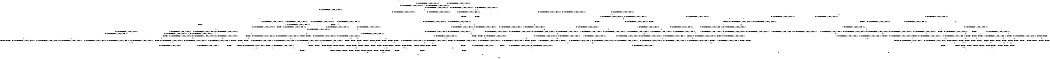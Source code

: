 digraph BCG {
size = "7, 10.5";
center = TRUE;
node [shape = circle];
0 [peripheries = 2];
0 -> 1 [label = "EX !0 !ATOMIC_EXCH_BRANCH (1, +0, TRUE, +0, 1, TRUE) !:0:1:2:"];
0 -> 2 [label = "EX !1 !ATOMIC_EXCH_BRANCH (1, +0, FALSE, +0, 3, TRUE) !:0:1:2:"];
0 -> 3 [label = "EX !2 !ATOMIC_EXCH_BRANCH (1, +1, TRUE, +0, 2, TRUE) !:0:1:2:"];
0 -> 4 [label = "EX !0 !ATOMIC_EXCH_BRANCH (1, +0, TRUE, +0, 1, TRUE) !:0:1:2:"];
1 -> 5 [label = "EX !2 !ATOMIC_EXCH_BRANCH (1, +1, TRUE, +0, 2, TRUE) !:0:1:2:"];
2 -> 6 [label = "EX !0 !ATOMIC_EXCH_BRANCH (1, +0, TRUE, +0, 1, TRUE) !:0:1:2:"];
2 -> 7 [label = "TERMINATE !1"];
2 -> 8 [label = "EX !2 !ATOMIC_EXCH_BRANCH (1, +1, TRUE, +0, 2, TRUE) !:0:1:2:"];
2 -> 9 [label = "EX !0 !ATOMIC_EXCH_BRANCH (1, +0, TRUE, +0, 1, TRUE) !:0:1:2:"];
3 -> 10 [label = "EX !0 !ATOMIC_EXCH_BRANCH (1, +0, TRUE, +0, 1, FALSE) !:0:1:2:"];
3 -> 11 [label = "TERMINATE !2"];
3 -> 12 [label = "EX !1 !ATOMIC_EXCH_BRANCH (1, +0, FALSE, +0, 3, FALSE) !:0:1:2:"];
3 -> 13 [label = "EX !0 !ATOMIC_EXCH_BRANCH (1, +0, TRUE, +0, 1, FALSE) !:0:1:2:"];
4 -> 5 [label = "EX !2 !ATOMIC_EXCH_BRANCH (1, +1, TRUE, +0, 2, TRUE) !:0:1:2:"];
4 -> 14 [label = "EX !1 !ATOMIC_EXCH_BRANCH (1, +0, FALSE, +0, 3, TRUE) !:0:1:2:"];
4 -> 15 [label = "EX !2 !ATOMIC_EXCH_BRANCH (1, +1, TRUE, +0, 2, TRUE) !:0:1:2:"];
4 -> 4 [label = "EX !0 !ATOMIC_EXCH_BRANCH (1, +0, TRUE, +0, 1, TRUE) !:0:1:2:"];
5 -> 10 [label = "EX !0 !ATOMIC_EXCH_BRANCH (1, +0, TRUE, +0, 1, FALSE) !:0:1:2:"];
6 -> 16 [label = "EX !2 !ATOMIC_EXCH_BRANCH (1, +1, TRUE, +0, 2, TRUE) !:0:1:2:"];
7 -> 17 [label = "EX !0 !ATOMIC_EXCH_BRANCH (1, +0, TRUE, +0, 1, TRUE) !:0:2:"];
7 -> 18 [label = "EX !2 !ATOMIC_EXCH_BRANCH (1, +1, TRUE, +0, 2, TRUE) !:0:2:"];
7 -> 19 [label = "EX !0 !ATOMIC_EXCH_BRANCH (1, +0, TRUE, +0, 1, TRUE) !:0:2:"];
8 -> 20 [label = "EX !0 !ATOMIC_EXCH_BRANCH (1, +0, TRUE, +0, 1, FALSE) !:0:1:2:"];
8 -> 21 [label = "TERMINATE !1"];
8 -> 22 [label = "TERMINATE !2"];
8 -> 23 [label = "EX !0 !ATOMIC_EXCH_BRANCH (1, +0, TRUE, +0, 1, FALSE) !:0:1:2:"];
9 -> 16 [label = "EX !2 !ATOMIC_EXCH_BRANCH (1, +1, TRUE, +0, 2, TRUE) !:0:1:2:"];
9 -> 24 [label = "TERMINATE !1"];
9 -> 25 [label = "EX !2 !ATOMIC_EXCH_BRANCH (1, +1, TRUE, +0, 2, TRUE) !:0:1:2:"];
9 -> 9 [label = "EX !0 !ATOMIC_EXCH_BRANCH (1, +0, TRUE, +0, 1, TRUE) !:0:1:2:"];
10 -> 26 [label = "EX !1 !ATOMIC_EXCH_BRANCH (1, +0, FALSE, +0, 3, TRUE) !:0:1:2:"];
11 -> 27 [label = "EX !0 !ATOMIC_EXCH_BRANCH (1, +0, TRUE, +0, 1, FALSE) !:0:1:"];
11 -> 28 [label = "EX !1 !ATOMIC_EXCH_BRANCH (1, +0, FALSE, +0, 3, FALSE) !:0:1:"];
11 -> 29 [label = "EX !0 !ATOMIC_EXCH_BRANCH (1, +0, TRUE, +0, 1, FALSE) !:0:1:"];
12 -> 30 [label = "EX !1 !ATOMIC_EXCH_BRANCH (1, +1, TRUE, +1, 1, TRUE) !:0:1:2:"];
12 -> 31 [label = "TERMINATE !2"];
12 -> 32 [label = "EX !0 !ATOMIC_EXCH_BRANCH (1, +0, TRUE, +0, 1, FALSE) !:0:1:2:"];
12 -> 33 [label = "EX !1 !ATOMIC_EXCH_BRANCH (1, +1, TRUE, +1, 1, TRUE) !:0:1:2:"];
13 -> 26 [label = "EX !1 !ATOMIC_EXCH_BRANCH (1, +0, FALSE, +0, 3, TRUE) !:0:1:2:"];
13 -> 34 [label = "TERMINATE !2"];
13 -> 35 [label = "TERMINATE !0"];
13 -> 36 [label = "EX !1 !ATOMIC_EXCH_BRANCH (1, +0, FALSE, +0, 3, TRUE) !:0:1:2:"];
14 -> 6 [label = "EX !0 !ATOMIC_EXCH_BRANCH (1, +0, TRUE, +0, 1, TRUE) !:0:1:2:"];
14 -> 24 [label = "TERMINATE !1"];
14 -> 25 [label = "EX !2 !ATOMIC_EXCH_BRANCH (1, +1, TRUE, +0, 2, TRUE) !:0:1:2:"];
14 -> 9 [label = "EX !0 !ATOMIC_EXCH_BRANCH (1, +0, TRUE, +0, 1, TRUE) !:0:1:2:"];
15 -> 10 [label = "EX !0 !ATOMIC_EXCH_BRANCH (1, +0, TRUE, +0, 1, FALSE) !:0:1:2:"];
15 -> 37 [label = "TERMINATE !2"];
15 -> 38 [label = "EX !1 !ATOMIC_EXCH_BRANCH (1, +0, FALSE, +0, 3, FALSE) !:0:1:2:"];
15 -> 13 [label = "EX !0 !ATOMIC_EXCH_BRANCH (1, +0, TRUE, +0, 1, FALSE) !:0:1:2:"];
16 -> 20 [label = "EX !0 !ATOMIC_EXCH_BRANCH (1, +0, TRUE, +0, 1, FALSE) !:0:1:2:"];
17 -> 39 [label = "EX !2 !ATOMIC_EXCH_BRANCH (1, +1, TRUE, +0, 2, TRUE) !:0:2:"];
18 -> 40 [label = "EX !0 !ATOMIC_EXCH_BRANCH (1, +0, TRUE, +0, 1, FALSE) !:0:2:"];
18 -> 41 [label = "TERMINATE !2"];
18 -> 42 [label = "EX !0 !ATOMIC_EXCH_BRANCH (1, +0, TRUE, +0, 1, FALSE) !:0:2:"];
19 -> 39 [label = "EX !2 !ATOMIC_EXCH_BRANCH (1, +1, TRUE, +0, 2, TRUE) !:0:2:"];
19 -> 43 [label = "EX !2 !ATOMIC_EXCH_BRANCH (1, +1, TRUE, +0, 2, TRUE) !:0:2:"];
19 -> 19 [label = "EX !0 !ATOMIC_EXCH_BRANCH (1, +0, TRUE, +0, 1, TRUE) !:0:2:"];
20 -> 44 [label = "TERMINATE !0"];
21 -> 40 [label = "EX !0 !ATOMIC_EXCH_BRANCH (1, +0, TRUE, +0, 1, FALSE) !:0:2:"];
21 -> 41 [label = "TERMINATE !2"];
21 -> 42 [label = "EX !0 !ATOMIC_EXCH_BRANCH (1, +0, TRUE, +0, 1, FALSE) !:0:2:"];
22 -> 45 [label = "EX !0 !ATOMIC_EXCH_BRANCH (1, +0, TRUE, +0, 1, FALSE) !:0:1:"];
22 -> 41 [label = "TERMINATE !1"];
22 -> 46 [label = "EX !0 !ATOMIC_EXCH_BRANCH (1, +0, TRUE, +0, 1, FALSE) !:0:1:"];
23 -> 44 [label = "TERMINATE !0"];
23 -> 47 [label = "TERMINATE !1"];
23 -> 48 [label = "TERMINATE !2"];
23 -> 49 [label = "TERMINATE !0"];
24 -> 17 [label = "EX !0 !ATOMIC_EXCH_BRANCH (1, +0, TRUE, +0, 1, TRUE) !:0:2:"];
24 -> 43 [label = "EX !2 !ATOMIC_EXCH_BRANCH (1, +1, TRUE, +0, 2, TRUE) !:0:2:"];
24 -> 19 [label = "EX !0 !ATOMIC_EXCH_BRANCH (1, +0, TRUE, +0, 1, TRUE) !:0:2:"];
25 -> 20 [label = "EX !0 !ATOMIC_EXCH_BRANCH (1, +0, TRUE, +0, 1, FALSE) !:0:1:2:"];
25 -> 50 [label = "TERMINATE !1"];
25 -> 51 [label = "TERMINATE !2"];
25 -> 23 [label = "EX !0 !ATOMIC_EXCH_BRANCH (1, +0, TRUE, +0, 1, FALSE) !:0:1:2:"];
26 -> 44 [label = "TERMINATE !0"];
27 -> 52 [label = "EX !1 !ATOMIC_EXCH_BRANCH (1, +0, FALSE, +0, 3, TRUE) !:0:1:"];
28 -> 53 [label = "EX !1 !ATOMIC_EXCH_BRANCH (1, +1, TRUE, +1, 1, TRUE) !:0:1:"];
28 -> 54 [label = "EX !0 !ATOMIC_EXCH_BRANCH (1, +0, TRUE, +0, 1, FALSE) !:0:1:"];
28 -> 55 [label = "EX !1 !ATOMIC_EXCH_BRANCH (1, +1, TRUE, +1, 1, TRUE) !:0:1:"];
29 -> 52 [label = "EX !1 !ATOMIC_EXCH_BRANCH (1, +0, FALSE, +0, 3, TRUE) !:0:1:"];
29 -> 56 [label = "TERMINATE !0"];
29 -> 57 [label = "EX !1 !ATOMIC_EXCH_BRANCH (1, +0, FALSE, +0, 3, TRUE) !:0:1:"];
30 -> 58 [label = "EX !0 !ATOMIC_EXCH_BRANCH (1, +0, TRUE, +0, 1, FALSE) !:0:1:2:"];
31 -> 53 [label = "EX !1 !ATOMIC_EXCH_BRANCH (1, +1, TRUE, +1, 1, TRUE) !:0:1:"];
31 -> 54 [label = "EX !0 !ATOMIC_EXCH_BRANCH (1, +0, TRUE, +0, 1, FALSE) !:0:1:"];
31 -> 55 [label = "EX !1 !ATOMIC_EXCH_BRANCH (1, +1, TRUE, +1, 1, TRUE) !:0:1:"];
32 -> 59 [label = "EX !1 !ATOMIC_EXCH_BRANCH (1, +1, TRUE, +1, 1, FALSE) !:0:1:2:"];
32 -> 60 [label = "TERMINATE !2"];
32 -> 61 [label = "TERMINATE !0"];
32 -> 62 [label = "EX !1 !ATOMIC_EXCH_BRANCH (1, +1, TRUE, +1, 1, FALSE) !:0:1:2:"];
33 -> 58 [label = "EX !0 !ATOMIC_EXCH_BRANCH (1, +0, TRUE, +0, 1, FALSE) !:0:1:2:"];
33 -> 63 [label = "TERMINATE !2"];
33 -> 64 [label = "EX !0 !ATOMIC_EXCH_BRANCH (1, +0, TRUE, +0, 1, FALSE) !:0:1:2:"];
33 -> 12 [label = "EX !1 !ATOMIC_EXCH_BRANCH (1, +0, FALSE, +0, 3, FALSE) !:0:1:2:"];
34 -> 52 [label = "EX !1 !ATOMIC_EXCH_BRANCH (1, +0, FALSE, +0, 3, TRUE) !:0:1:"];
34 -> 56 [label = "TERMINATE !0"];
34 -> 57 [label = "EX !1 !ATOMIC_EXCH_BRANCH (1, +0, FALSE, +0, 3, TRUE) !:0:1:"];
35 -> 65 [label = "EX !1 !ATOMIC_EXCH_BRANCH (1, +0, FALSE, +0, 3, TRUE) !:1:2:"];
35 -> 56 [label = "TERMINATE !2"];
35 -> 66 [label = "EX !1 !ATOMIC_EXCH_BRANCH (1, +0, FALSE, +0, 3, TRUE) !:1:2:"];
36 -> 44 [label = "TERMINATE !0"];
36 -> 47 [label = "TERMINATE !1"];
36 -> 48 [label = "TERMINATE !2"];
36 -> 49 [label = "TERMINATE !0"];
37 -> 27 [label = "EX !0 !ATOMIC_EXCH_BRANCH (1, +0, TRUE, +0, 1, FALSE) !:0:1:"];
37 -> 67 [label = "EX !1 !ATOMIC_EXCH_BRANCH (1, +0, FALSE, +0, 3, FALSE) !:0:1:"];
37 -> 29 [label = "EX !0 !ATOMIC_EXCH_BRANCH (1, +0, TRUE, +0, 1, FALSE) !:0:1:"];
38 -> 68 [label = "EX !0 !ATOMIC_EXCH_BRANCH (1, +0, TRUE, +0, 1, FALSE) !:0:1:2:"];
38 -> 69 [label = "TERMINATE !2"];
38 -> 70 [label = "EX !1 !ATOMIC_EXCH_BRANCH (1, +1, TRUE, +1, 1, TRUE) !:0:1:2:"];
38 -> 32 [label = "EX !0 !ATOMIC_EXCH_BRANCH (1, +0, TRUE, +0, 1, FALSE) !:0:1:2:"];
39 -> 40 [label = "EX !0 !ATOMIC_EXCH_BRANCH (1, +0, TRUE, +0, 1, FALSE) !:0:2:"];
40 -> 71 [label = "TERMINATE !0"];
41 -> 72 [label = "EX !0 !ATOMIC_EXCH_BRANCH (1, +0, TRUE, +0, 1, FALSE) !:0:"];
41 -> 73 [label = "EX !0 !ATOMIC_EXCH_BRANCH (1, +0, TRUE, +0, 1, FALSE) !:0:"];
42 -> 71 [label = "TERMINATE !0"];
42 -> 74 [label = "TERMINATE !2"];
42 -> 75 [label = "TERMINATE !0"];
43 -> 40 [label = "EX !0 !ATOMIC_EXCH_BRANCH (1, +0, TRUE, +0, 1, FALSE) !:0:2:"];
43 -> 76 [label = "TERMINATE !2"];
43 -> 42 [label = "EX !0 !ATOMIC_EXCH_BRANCH (1, +0, TRUE, +0, 1, FALSE) !:0:2:"];
44 -> 77 [label = "TERMINATE !2"];
45 -> 77 [label = "TERMINATE !0"];
46 -> 77 [label = "TERMINATE !0"];
46 -> 74 [label = "TERMINATE !1"];
46 -> 78 [label = "TERMINATE !0"];
47 -> 71 [label = "TERMINATE !0"];
47 -> 74 [label = "TERMINATE !2"];
47 -> 75 [label = "TERMINATE !0"];
48 -> 77 [label = "TERMINATE !0"];
48 -> 74 [label = "TERMINATE !1"];
48 -> 78 [label = "TERMINATE !0"];
49 -> 77 [label = "TERMINATE !2"];
49 -> 75 [label = "TERMINATE !1"];
49 -> 78 [label = "TERMINATE !2"];
50 -> 40 [label = "EX !0 !ATOMIC_EXCH_BRANCH (1, +0, TRUE, +0, 1, FALSE) !:0:2:"];
50 -> 76 [label = "TERMINATE !2"];
50 -> 42 [label = "EX !0 !ATOMIC_EXCH_BRANCH (1, +0, TRUE, +0, 1, FALSE) !:0:2:"];
51 -> 45 [label = "EX !0 !ATOMIC_EXCH_BRANCH (1, +0, TRUE, +0, 1, FALSE) !:0:1:"];
51 -> 76 [label = "TERMINATE !1"];
51 -> 46 [label = "EX !0 !ATOMIC_EXCH_BRANCH (1, +0, TRUE, +0, 1, FALSE) !:0:1:"];
52 -> 77 [label = "TERMINATE !0"];
53 -> 79 [label = "EX !0 !ATOMIC_EXCH_BRANCH (1, +0, TRUE, +0, 1, FALSE) !:0:1:"];
54 -> 80 [label = "EX !1 !ATOMIC_EXCH_BRANCH (1, +1, TRUE, +1, 1, FALSE) !:0:1:"];
54 -> 81 [label = "TERMINATE !0"];
54 -> 82 [label = "EX !1 !ATOMIC_EXCH_BRANCH (1, +1, TRUE, +1, 1, FALSE) !:0:1:"];
55 -> 79 [label = "EX !0 !ATOMIC_EXCH_BRANCH (1, +0, TRUE, +0, 1, FALSE) !:0:1:"];
55 -> 83 [label = "EX !0 !ATOMIC_EXCH_BRANCH (1, +0, TRUE, +0, 1, FALSE) !:0:1:"];
55 -> 28 [label = "EX !1 !ATOMIC_EXCH_BRANCH (1, +0, FALSE, +0, 3, FALSE) !:0:1:"];
56 -> 84 [label = "EX !1 !ATOMIC_EXCH_BRANCH (1, +0, FALSE, +0, 3, TRUE) !:1:"];
56 -> 85 [label = "EX !1 !ATOMIC_EXCH_BRANCH (1, +0, FALSE, +0, 3, TRUE) !:1:"];
57 -> 77 [label = "TERMINATE !0"];
57 -> 74 [label = "TERMINATE !1"];
57 -> 78 [label = "TERMINATE !0"];
58 -> 26 [label = "EX !1 !ATOMIC_EXCH_BRANCH (1, +0, FALSE, +0, 3, TRUE) !:0:1:2:"];
59 -> 86 [label = "TERMINATE !0"];
60 -> 80 [label = "EX !1 !ATOMIC_EXCH_BRANCH (1, +1, TRUE, +1, 1, FALSE) !:0:1:"];
60 -> 81 [label = "TERMINATE !0"];
60 -> 82 [label = "EX !1 !ATOMIC_EXCH_BRANCH (1, +1, TRUE, +1, 1, FALSE) !:0:1:"];
61 -> 87 [label = "EX !1 !ATOMIC_EXCH_BRANCH (1, +1, TRUE, +1, 1, FALSE) !:1:2:"];
61 -> 81 [label = "TERMINATE !2"];
61 -> 88 [label = "EX !1 !ATOMIC_EXCH_BRANCH (1, +1, TRUE, +1, 1, FALSE) !:1:2:"];
62 -> 86 [label = "TERMINATE !0"];
62 -> 89 [label = "TERMINATE !1"];
62 -> 90 [label = "TERMINATE !2"];
62 -> 91 [label = "TERMINATE !0"];
63 -> 92 [label = "EX !1 !ATOMIC_EXCH_BRANCH (1, +0, FALSE, +0, 3, FALSE) !:0:1:"];
63 -> 83 [label = "EX !0 !ATOMIC_EXCH_BRANCH (1, +0, TRUE, +0, 1, FALSE) !:0:1:"];
63 -> 28 [label = "EX !1 !ATOMIC_EXCH_BRANCH (1, +0, FALSE, +0, 3, FALSE) !:0:1:"];
64 -> 26 [label = "EX !1 !ATOMIC_EXCH_BRANCH (1, +0, FALSE, +0, 3, TRUE) !:0:1:2:"];
64 -> 93 [label = "TERMINATE !2"];
64 -> 94 [label = "TERMINATE !0"];
64 -> 36 [label = "EX !1 !ATOMIC_EXCH_BRANCH (1, +0, FALSE, +0, 3, TRUE) !:0:1:2:"];
65 -> 77 [label = "TERMINATE !2"];
66 -> 77 [label = "TERMINATE !2"];
66 -> 75 [label = "TERMINATE !1"];
66 -> 78 [label = "TERMINATE !2"];
67 -> 95 [label = "EX !0 !ATOMIC_EXCH_BRANCH (1, +0, TRUE, +0, 1, FALSE) !:0:1:"];
67 -> 96 [label = "EX !1 !ATOMIC_EXCH_BRANCH (1, +1, TRUE, +1, 1, TRUE) !:0:1:"];
67 -> 54 [label = "EX !0 !ATOMIC_EXCH_BRANCH (1, +0, TRUE, +0, 1, FALSE) !:0:1:"];
68 -> 59 [label = "EX !1 !ATOMIC_EXCH_BRANCH (1, +1, TRUE, +1, 1, FALSE) !:0:1:2:"];
69 -> 95 [label = "EX !0 !ATOMIC_EXCH_BRANCH (1, +0, TRUE, +0, 1, FALSE) !:0:1:"];
69 -> 96 [label = "EX !1 !ATOMIC_EXCH_BRANCH (1, +1, TRUE, +1, 1, TRUE) !:0:1:"];
69 -> 54 [label = "EX !0 !ATOMIC_EXCH_BRANCH (1, +0, TRUE, +0, 1, FALSE) !:0:1:"];
70 -> 58 [label = "EX !0 !ATOMIC_EXCH_BRANCH (1, +0, TRUE, +0, 1, FALSE) !:0:1:2:"];
70 -> 97 [label = "TERMINATE !2"];
70 -> 38 [label = "EX !1 !ATOMIC_EXCH_BRANCH (1, +0, FALSE, +0, 3, FALSE) !:0:1:2:"];
70 -> 64 [label = "EX !0 !ATOMIC_EXCH_BRANCH (1, +0, TRUE, +0, 1, FALSE) !:0:1:2:"];
71 -> 98 [label = "TERMINATE !2"];
72 -> 98 [label = "TERMINATE !0"];
73 -> 98 [label = "TERMINATE !0"];
73 -> 99 [label = "TERMINATE !0"];
74 -> 98 [label = "TERMINATE !0"];
74 -> 99 [label = "TERMINATE !0"];
75 -> 98 [label = "TERMINATE !2"];
75 -> 99 [label = "TERMINATE !2"];
76 -> 72 [label = "EX !0 !ATOMIC_EXCH_BRANCH (1, +0, TRUE, +0, 1, FALSE) !:0:"];
76 -> 73 [label = "EX !0 !ATOMIC_EXCH_BRANCH (1, +0, TRUE, +0, 1, FALSE) !:0:"];
77 -> 98 [label = "TERMINATE !1"];
78 -> 98 [label = "TERMINATE !1"];
78 -> 99 [label = "TERMINATE !1"];
79 -> 52 [label = "EX !1 !ATOMIC_EXCH_BRANCH (1, +0, FALSE, +0, 3, TRUE) !:0:1:"];
80 -> 100 [label = "TERMINATE !0"];
81 -> 101 [label = "EX !1 !ATOMIC_EXCH_BRANCH (1, +1, TRUE, +1, 1, FALSE) !:1:"];
81 -> 102 [label = "EX !1 !ATOMIC_EXCH_BRANCH (1, +1, TRUE, +1, 1, FALSE) !:1:"];
82 -> 100 [label = "TERMINATE !0"];
82 -> 103 [label = "TERMINATE !1"];
82 -> 104 [label = "TERMINATE !0"];
83 -> 52 [label = "EX !1 !ATOMIC_EXCH_BRANCH (1, +0, FALSE, +0, 3, TRUE) !:0:1:"];
83 -> 105 [label = "TERMINATE !0"];
83 -> 57 [label = "EX !1 !ATOMIC_EXCH_BRANCH (1, +0, FALSE, +0, 3, TRUE) !:0:1:"];
84 -> 98 [label = "TERMINATE !1"];
85 -> 98 [label = "TERMINATE !1"];
85 -> 99 [label = "TERMINATE !1"];
86 -> 100 [label = "TERMINATE !2"];
87 -> 100 [label = "TERMINATE !2"];
88 -> 100 [label = "TERMINATE !2"];
88 -> 106 [label = "TERMINATE !1"];
88 -> 104 [label = "TERMINATE !2"];
89 -> 107 [label = "TERMINATE !0"];
89 -> 103 [label = "TERMINATE !2"];
89 -> 106 [label = "TERMINATE !0"];
90 -> 100 [label = "TERMINATE !0"];
90 -> 103 [label = "TERMINATE !1"];
90 -> 104 [label = "TERMINATE !0"];
91 -> 100 [label = "TERMINATE !2"];
91 -> 106 [label = "TERMINATE !1"];
91 -> 104 [label = "TERMINATE !2"];
92 -> 53 [label = "EX !1 !ATOMIC_EXCH_BRANCH (1, +1, TRUE, +1, 1, TRUE) !:0:1:"];
93 -> 52 [label = "EX !1 !ATOMIC_EXCH_BRANCH (1, +0, FALSE, +0, 3, TRUE) !:0:1:"];
93 -> 105 [label = "TERMINATE !0"];
93 -> 57 [label = "EX !1 !ATOMIC_EXCH_BRANCH (1, +0, FALSE, +0, 3, TRUE) !:0:1:"];
94 -> 65 [label = "EX !1 !ATOMIC_EXCH_BRANCH (1, +0, FALSE, +0, 3, TRUE) !:1:2:"];
94 -> 105 [label = "TERMINATE !2"];
94 -> 66 [label = "EX !1 !ATOMIC_EXCH_BRANCH (1, +0, FALSE, +0, 3, TRUE) !:1:2:"];
95 -> 80 [label = "EX !1 !ATOMIC_EXCH_BRANCH (1, +1, TRUE, +1, 1, FALSE) !:0:1:"];
96 -> 79 [label = "EX !0 !ATOMIC_EXCH_BRANCH (1, +0, TRUE, +0, 1, FALSE) !:0:1:"];
96 -> 67 [label = "EX !1 !ATOMIC_EXCH_BRANCH (1, +0, FALSE, +0, 3, FALSE) !:0:1:"];
96 -> 83 [label = "EX !0 !ATOMIC_EXCH_BRANCH (1, +0, TRUE, +0, 1, FALSE) !:0:1:"];
97 -> 79 [label = "EX !0 !ATOMIC_EXCH_BRANCH (1, +0, TRUE, +0, 1, FALSE) !:0:1:"];
97 -> 67 [label = "EX !1 !ATOMIC_EXCH_BRANCH (1, +0, FALSE, +0, 3, FALSE) !:0:1:"];
97 -> 83 [label = "EX !0 !ATOMIC_EXCH_BRANCH (1, +0, TRUE, +0, 1, FALSE) !:0:1:"];
98 -> 108 [label = "exit"];
99 -> 108 [label = "exit"];
100 -> 109 [label = "TERMINATE !1"];
101 -> 109 [label = "TERMINATE !1"];
102 -> 109 [label = "TERMINATE !1"];
102 -> 110 [label = "TERMINATE !1"];
103 -> 109 [label = "TERMINATE !0"];
103 -> 110 [label = "TERMINATE !0"];
104 -> 109 [label = "TERMINATE !1"];
104 -> 110 [label = "TERMINATE !1"];
105 -> 84 [label = "EX !1 !ATOMIC_EXCH_BRANCH (1, +0, FALSE, +0, 3, TRUE) !:1:"];
105 -> 85 [label = "EX !1 !ATOMIC_EXCH_BRANCH (1, +0, FALSE, +0, 3, TRUE) !:1:"];
106 -> 109 [label = "TERMINATE !2"];
106 -> 110 [label = "TERMINATE !2"];
107 -> 109 [label = "TERMINATE !2"];
109 -> 108 [label = "exit"];
110 -> 108 [label = "exit"];
}

